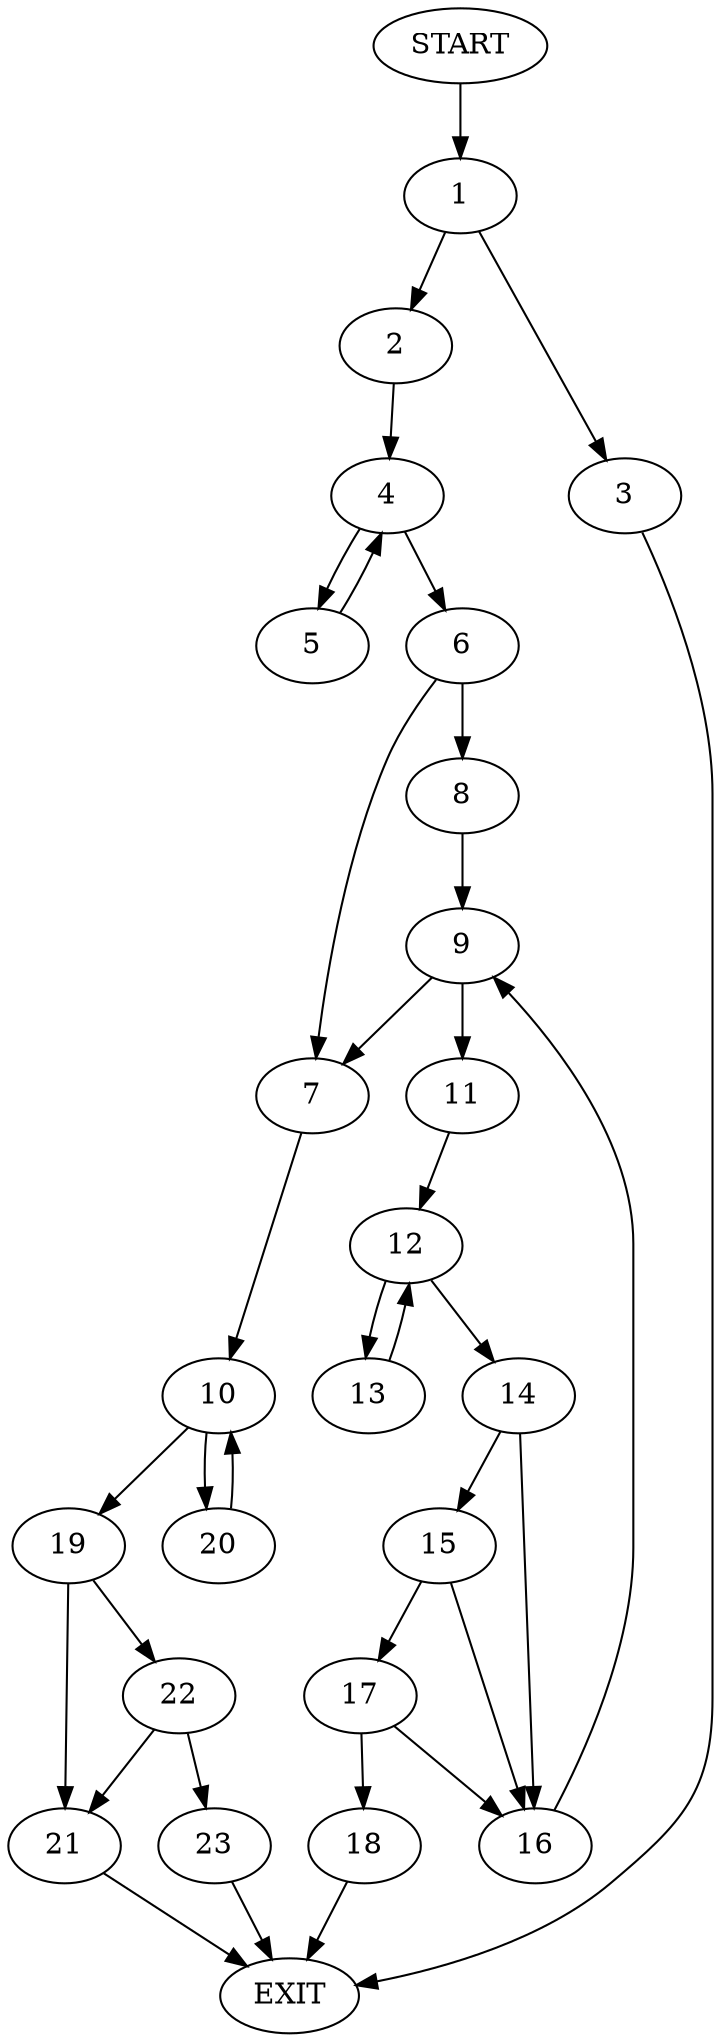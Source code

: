 digraph {
0 [label="START"]
24 [label="EXIT"]
0 -> 1
1 -> 2
1 -> 3
3 -> 24
2 -> 4
4 -> 5
4 -> 6
6 -> 7
6 -> 8
5 -> 4
8 -> 9
7 -> 10
9 -> 11
9 -> 7
11 -> 12
12 -> 13
12 -> 14
13 -> 12
14 -> 15
14 -> 16
15 -> 17
15 -> 16
16 -> 9
17 -> 18
17 -> 16
18 -> 24
10 -> 19
10 -> 20
20 -> 10
19 -> 21
19 -> 22
22 -> 21
22 -> 23
21 -> 24
23 -> 24
}

